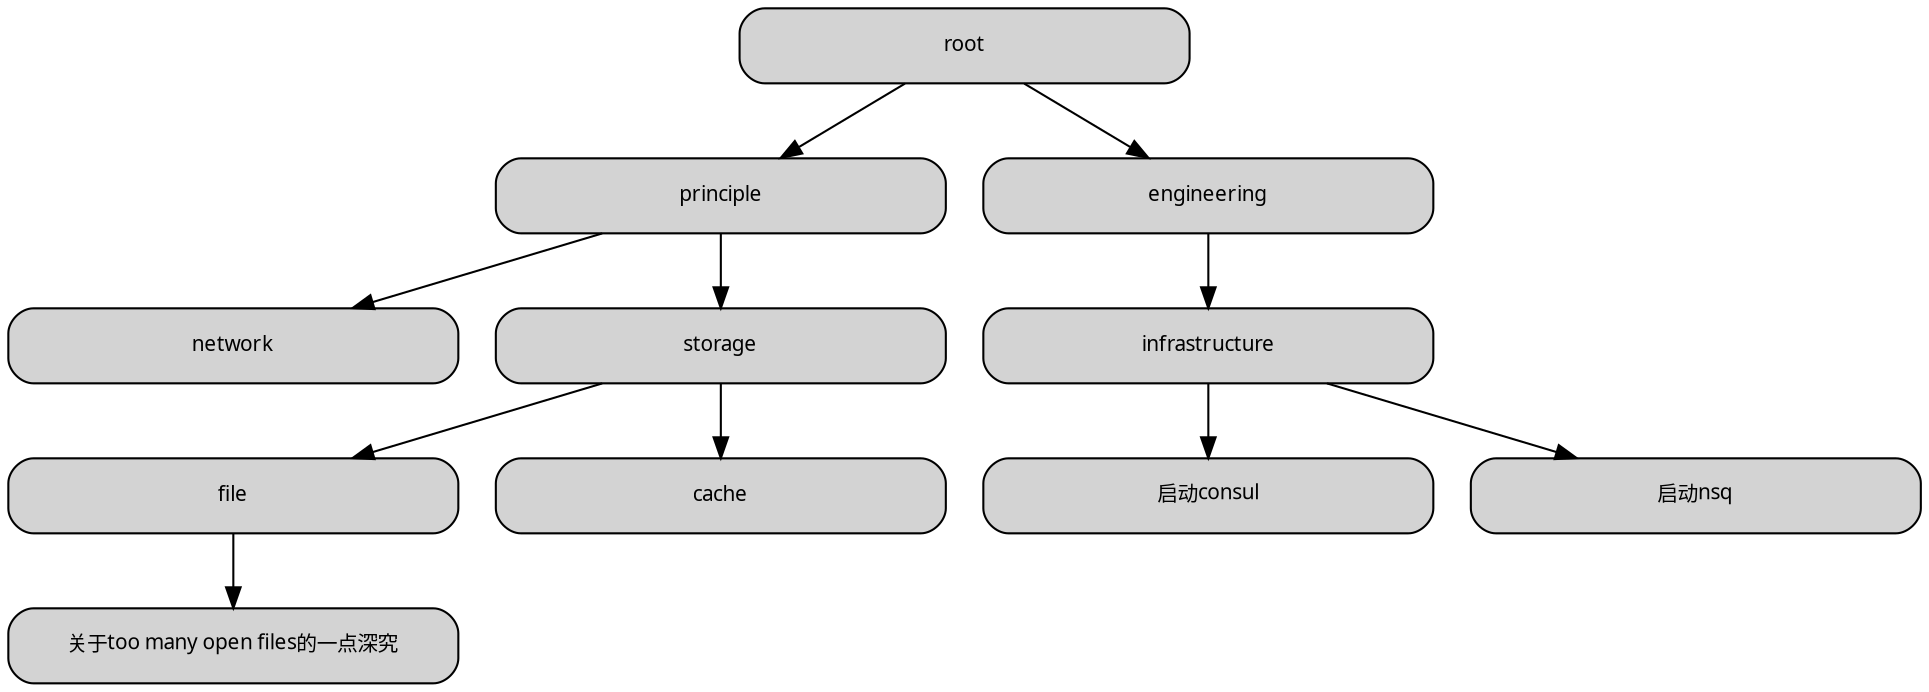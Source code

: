 digraph forest {
	
	style="rounded,filled"

	{
		node [shape="box", style="rounded,filled", fixedsize=true, width=3, height=0.5, fontname="Futura", fontsize=10]
		root
		principle
		network
		storage
		file
		cache
		engineering
		infrastructure

		a_slight_dive_into_too_many_open_files [label = "关于too many open files的一点深究" URL="https://github.com/changjixiong/program_forest/blob/master/root/principle/storage/file/a_slight_dive_into_too_many_open_files.md"]
	
		start_a_consul [label = "启动consul" URL="https://github.com/changjixiong/program_forest/blob/master/root/engineering/infrastructure/start-a-consul.md"]
		start_a_nsq [label = "启动nsq" URL="https://github.com/changjixiong/program_forest/blob/master/root/engineering/infrastructure/start-a-nsq.md"]

	}

	root -> principle
	root -> engineering

	principle ->network
	principle ->storage

	engineering -> infrastructure

	storage->file
	storage->cache


	infrastructure -> start_a_consul
	infrastructure -> start_a_nsq
	file -> a_slight_dive_into_too_many_open_files

}